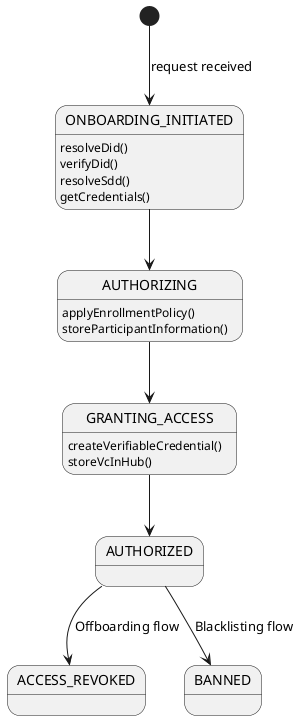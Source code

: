 @startuml participant-states

[*] --> ONBOARDING_INITIATED: request received

ONBOARDING_INITIATED: resolveDid()
ONBOARDING_INITIATED: verifyDid()
ONBOARDING_INITIATED: resolveSdd()
ONBOARDING_INITIATED: getCredentials()

AUTHORIZING: applyEnrollmentPolicy()
AUTHORIZING: storeParticipantInformation()

ONBOARDING_INITIATED --> AUTHORIZING

AUTHORIZING --> GRANTING_ACCESS
GRANTING_ACCESS: createVerifiableCredential() 
GRANTING_ACCESS: storeVcInHub()

GRANTING_ACCESS --> AUTHORIZED

AUTHORIZED --> ACCESS_REVOKED: Offboarding flow
AUTHORIZED --> BANNED: Blacklisting flow


@enduml
